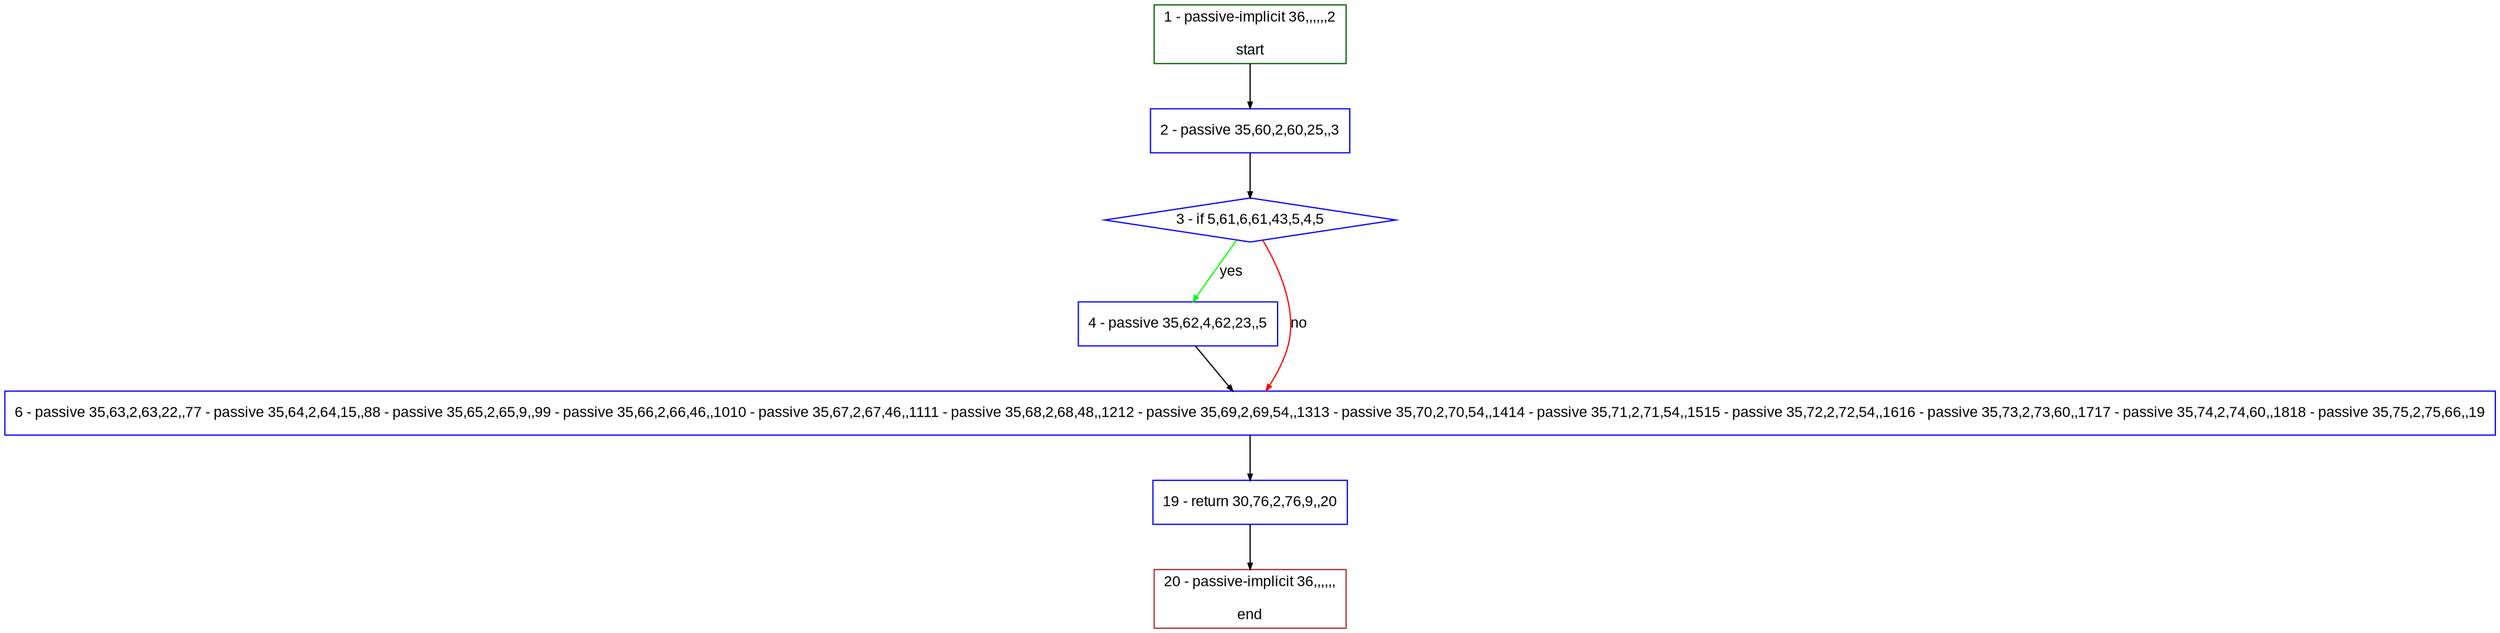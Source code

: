 digraph "" {
  graph [pack="true", label="", fontsize="12", packmode="clust", fontname="Arial", fillcolor="#FFFFCC", bgcolor="white", style="rounded,filled", compound="true"];
  node [node_initialized="no", label="", color="grey", fontsize="12", fillcolor="white", fontname="Arial", style="filled", shape="rectangle", compound="true", fixedsize="false"];
  edge [fontcolor="black", arrowhead="normal", arrowtail="none", arrowsize="0.5", ltail="", label="", color="black", fontsize="12", lhead="", fontname="Arial", dir="forward", compound="true"];
  __N1 [label="2 - passive 35,60,2,60,25,,3", color="#0000ff", fillcolor="#ffffff", style="filled", shape="box"];
  __N2 [label="1 - passive-implicit 36,,,,,,2\n\nstart", color="#006400", fillcolor="#ffffff", style="filled", shape="box"];
  __N3 [label="3 - if 5,61,6,61,43,5,4,5", color="#0000ff", fillcolor="#ffffff", style="filled", shape="diamond"];
  __N4 [label="4 - passive 35,62,4,62,23,,5", color="#0000ff", fillcolor="#ffffff", style="filled", shape="box"];
  __N5 [label="6 - passive 35,63,2,63,22,,77 - passive 35,64,2,64,15,,88 - passive 35,65,2,65,9,,99 - passive 35,66,2,66,46,,1010 - passive 35,67,2,67,46,,1111 - passive 35,68,2,68,48,,1212 - passive 35,69,2,69,54,,1313 - passive 35,70,2,70,54,,1414 - passive 35,71,2,71,54,,1515 - passive 35,72,2,72,54,,1616 - passive 35,73,2,73,60,,1717 - passive 35,74,2,74,60,,1818 - passive 35,75,2,75,66,,19", color="#0000ff", fillcolor="#ffffff", style="filled", shape="box"];
  __N6 [label="19 - return 30,76,2,76,9,,20", color="#0000ff", fillcolor="#ffffff", style="filled", shape="box"];
  __N7 [label="20 - passive-implicit 36,,,,,,\n\nend", color="#a52a2a", fillcolor="#ffffff", style="filled", shape="box"];
  __N2 -> __N1 [arrowhead="normal", arrowtail="none", color="#000000", label="", dir="forward"];
  __N1 -> __N3 [arrowhead="normal", arrowtail="none", color="#000000", label="", dir="forward"];
  __N3 -> __N4 [arrowhead="normal", arrowtail="none", color="#00ff00", label="yes", dir="forward"];
  __N3 -> __N5 [arrowhead="normal", arrowtail="none", color="#ff0000", label="no", dir="forward"];
  __N4 -> __N5 [arrowhead="normal", arrowtail="none", color="#000000", label="", dir="forward"];
  __N5 -> __N6 [arrowhead="normal", arrowtail="none", color="#000000", label="", dir="forward"];
  __N6 -> __N7 [arrowhead="normal", arrowtail="none", color="#000000", label="", dir="forward"];
}
